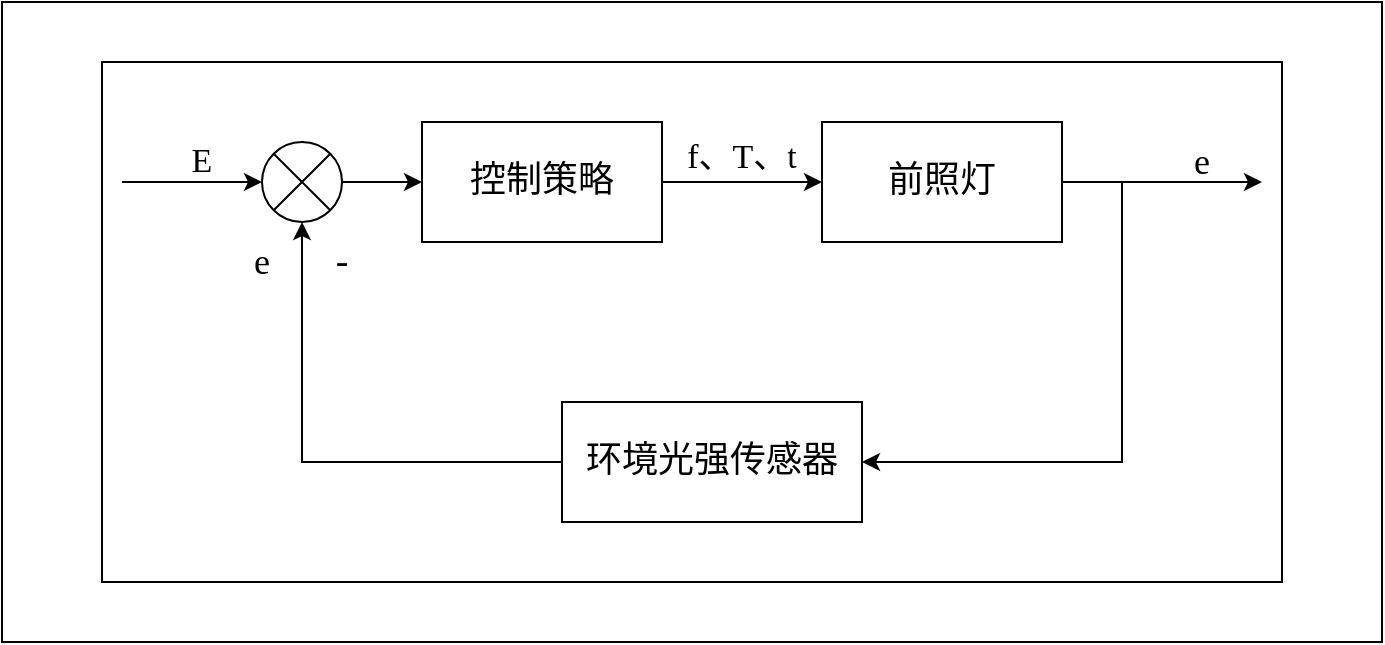 <mxfile version="13.5.3" type="github">
  <diagram id="XNaxJVyv4DfSt38VpH_H" name="第 1 页">
    <mxGraphModel dx="1038" dy="579" grid="1" gridSize="10" guides="1" tooltips="1" connect="1" arrows="1" fold="1" page="1" pageScale="1" pageWidth="827" pageHeight="1169" math="0" shadow="0">
      <root>
        <mxCell id="0" />
        <mxCell id="1" parent="0" />
        <mxCell id="mvQvMzTE4GEKNKbr17to-13" value="" style="rounded=0;whiteSpace=wrap;html=1;fillColor=none;" parent="1" vertex="1">
          <mxGeometry x="170" y="230" width="590" height="260" as="geometry" />
        </mxCell>
        <mxCell id="mvQvMzTE4GEKNKbr17to-14" value="" style="rounded=0;whiteSpace=wrap;html=1;fillColor=none;" parent="1" vertex="1">
          <mxGeometry x="120" y="200" width="690" height="320" as="geometry" />
        </mxCell>
        <mxCell id="mvQvMzTE4GEKNKbr17to-4" style="edgeStyle=orthogonalEdgeStyle;rounded=0;orthogonalLoop=1;jettySize=auto;html=1;exitX=1;exitY=0.5;exitDx=0;exitDy=0;entryX=0;entryY=0.5;entryDx=0;entryDy=0;" parent="1" source="mvQvMzTE4GEKNKbr17to-1" target="mvQvMzTE4GEKNKbr17to-3" edge="1">
          <mxGeometry relative="1" as="geometry" />
        </mxCell>
        <mxCell id="mvQvMzTE4GEKNKbr17to-1" value="&lt;font style=&quot;font-size: 18px&quot; face=&quot;Courier New&quot;&gt;控制策略&lt;/font&gt;" style="rounded=0;whiteSpace=wrap;html=1;fillColor=none;" parent="1" vertex="1">
          <mxGeometry x="330" y="260" width="120" height="60" as="geometry" />
        </mxCell>
        <mxCell id="mvQvMzTE4GEKNKbr17to-2" value="" style="endArrow=classic;html=1;entryX=0;entryY=0.5;entryDx=0;entryDy=0;" parent="1" target="mvQvMzTE4GEKNKbr17to-1" edge="1">
          <mxGeometry width="50" height="50" relative="1" as="geometry">
            <mxPoint x="290" y="290" as="sourcePoint" />
            <mxPoint x="340" y="370" as="targetPoint" />
          </mxGeometry>
        </mxCell>
        <mxCell id="mvQvMzTE4GEKNKbr17to-7" style="edgeStyle=orthogonalEdgeStyle;rounded=0;orthogonalLoop=1;jettySize=auto;html=1;entryX=1;entryY=0.5;entryDx=0;entryDy=0;exitX=1;exitY=0.5;exitDx=0;exitDy=0;" parent="1" source="mvQvMzTE4GEKNKbr17to-3" target="mvQvMzTE4GEKNKbr17to-5" edge="1">
          <mxGeometry relative="1" as="geometry">
            <mxPoint x="720" y="450" as="targetPoint" />
            <Array as="points">
              <mxPoint x="680" y="290" />
              <mxPoint x="680" y="430" />
            </Array>
          </mxGeometry>
        </mxCell>
        <mxCell id="mvQvMzTE4GEKNKbr17to-3" value="&lt;font style=&quot;font-size: 18px&quot; face=&quot;Courier New&quot;&gt;前照灯&lt;/font&gt;" style="rounded=0;whiteSpace=wrap;html=1;fillColor=none;" parent="1" vertex="1">
          <mxGeometry x="530" y="260" width="120" height="60" as="geometry" />
        </mxCell>
        <mxCell id="mvQvMzTE4GEKNKbr17to-11" style="edgeStyle=orthogonalEdgeStyle;rounded=0;orthogonalLoop=1;jettySize=auto;html=1;exitX=0;exitY=0.5;exitDx=0;exitDy=0;entryX=0.5;entryY=1;entryDx=0;entryDy=0;entryPerimeter=0;" parent="1" source="mvQvMzTE4GEKNKbr17to-5" target="mvQvMzTE4GEKNKbr17to-9" edge="1">
          <mxGeometry relative="1" as="geometry" />
        </mxCell>
        <mxCell id="mvQvMzTE4GEKNKbr17to-5" value="&lt;font style=&quot;font-size: 18px&quot; face=&quot;Courier New&quot;&gt;环境光强传感器&lt;/font&gt;" style="rounded=0;whiteSpace=wrap;html=1;fillColor=none;" parent="1" vertex="1">
          <mxGeometry x="400" y="400" width="150" height="60" as="geometry" />
        </mxCell>
        <mxCell id="mvQvMzTE4GEKNKbr17to-9" value="" style="verticalLabelPosition=bottom;verticalAlign=top;html=1;shape=mxgraph.flowchart.or;fillColor=none;" parent="1" vertex="1">
          <mxGeometry x="250" y="270" width="40" height="40" as="geometry" />
        </mxCell>
        <mxCell id="mvQvMzTE4GEKNKbr17to-10" value="" style="endArrow=classic;html=1;entryX=0;entryY=0.5;entryDx=0;entryDy=0;entryPerimeter=0;" parent="1" target="mvQvMzTE4GEKNKbr17to-9" edge="1">
          <mxGeometry width="50" height="50" relative="1" as="geometry">
            <mxPoint x="180" y="290" as="sourcePoint" />
            <mxPoint x="190" y="260" as="targetPoint" />
          </mxGeometry>
        </mxCell>
        <mxCell id="mvQvMzTE4GEKNKbr17to-12" value="" style="endArrow=classic;html=1;" parent="1" edge="1">
          <mxGeometry width="50" height="50" relative="1" as="geometry">
            <mxPoint x="680" y="290" as="sourcePoint" />
            <mxPoint x="750" y="290" as="targetPoint" />
          </mxGeometry>
        </mxCell>
        <mxCell id="a6sWaNL5nSGk1QeUgucR-1" value="&lt;font style=&quot;font-size: 17px&quot; face=&quot;Times New Roman&quot;&gt;E&lt;/font&gt;" style="text;html=1;strokeColor=none;fillColor=none;align=center;verticalAlign=middle;whiteSpace=wrap;rounded=0;" vertex="1" parent="1">
          <mxGeometry x="200" y="270" width="40" height="20" as="geometry" />
        </mxCell>
        <mxCell id="a6sWaNL5nSGk1QeUgucR-2" value="&lt;font style=&quot;font-size: 18px&quot; face=&quot;Times New Roman&quot;&gt;e&lt;/font&gt;" style="text;html=1;strokeColor=none;fillColor=none;align=center;verticalAlign=middle;whiteSpace=wrap;rounded=0;" vertex="1" parent="1">
          <mxGeometry x="230" y="320" width="40" height="20" as="geometry" />
        </mxCell>
        <mxCell id="a6sWaNL5nSGk1QeUgucR-3" value="&lt;font style=&quot;font-size: 18px&quot; face=&quot;Times New Roman&quot;&gt;e&lt;/font&gt;" style="text;html=1;strokeColor=none;fillColor=none;align=center;verticalAlign=middle;whiteSpace=wrap;rounded=0;" vertex="1" parent="1">
          <mxGeometry x="700" y="270" width="40" height="20" as="geometry" />
        </mxCell>
        <mxCell id="a6sWaNL5nSGk1QeUgucR-4" value="&lt;font face=&quot;Times New Roman&quot; style=&quot;font-size: 19px&quot;&gt;-&lt;/font&gt;" style="text;html=1;strokeColor=none;fillColor=none;align=center;verticalAlign=middle;whiteSpace=wrap;rounded=0;" vertex="1" parent="1">
          <mxGeometry x="270" y="320" width="40" height="20" as="geometry" />
        </mxCell>
        <mxCell id="a6sWaNL5nSGk1QeUgucR-5" value="&lt;font style=&quot;font-size: 17px&quot; face=&quot;Times New Roman&quot;&gt;f、T、t&lt;/font&gt;" style="text;html=1;strokeColor=none;fillColor=none;align=center;verticalAlign=middle;whiteSpace=wrap;rounded=0;" vertex="1" parent="1">
          <mxGeometry x="460" y="270" width="60" height="15" as="geometry" />
        </mxCell>
      </root>
    </mxGraphModel>
  </diagram>
</mxfile>
